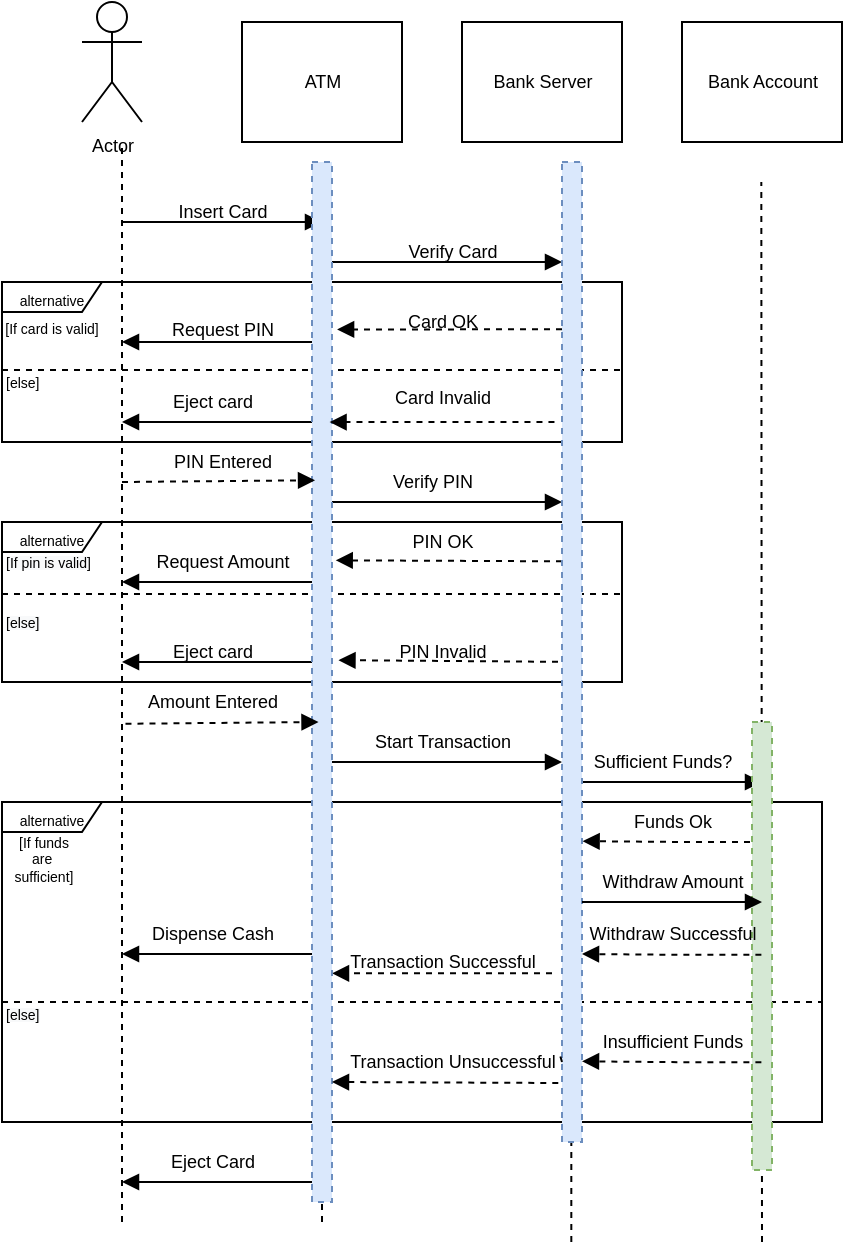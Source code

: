 <mxfile version="17.0.0" type="github"><diagram id="3p4RsmwhDI7hNYVcfH-J" name="Page-1"><mxGraphModel dx="599" dy="332" grid="1" gridSize="10" guides="1" tooltips="1" connect="1" arrows="1" fold="1" page="1" pageScale="1" pageWidth="850" pageHeight="1100" math="0" shadow="0"><root><mxCell id="0"/><mxCell id="1" parent="0"/><mxCell id="B0RhFRrQUjPGeflHpIhy-2" value="&lt;font style=&quot;font-size: 7px&quot;&gt;alternative&lt;/font&gt;" style="shape=umlFrame;whiteSpace=wrap;html=1;width=50;height=15;" vertex="1" parent="1"><mxGeometry x="230" y="150" width="310" height="80" as="geometry"/></mxCell><mxCell id="B0RhFRrQUjPGeflHpIhy-3" value="" style="line;strokeWidth=1;fillColor=none;align=left;verticalAlign=middle;spacingTop=-1;spacingLeft=3;spacingRight=3;rotatable=0;labelPosition=right;points=[];portConstraint=eastwest;dashed=1;" vertex="1" parent="1"><mxGeometry x="230" y="190" width="310" height="8" as="geometry"/></mxCell><mxCell id="B0RhFRrQUjPGeflHpIhy-5" value="&lt;font style=&quot;font-size: 7px&quot;&gt;alternative&lt;/font&gt;" style="shape=umlFrame;whiteSpace=wrap;html=1;width=50;height=15;" vertex="1" parent="1"><mxGeometry x="230" y="270" width="310" height="80" as="geometry"/></mxCell><mxCell id="B0RhFRrQUjPGeflHpIhy-6" value="" style="line;strokeWidth=1;fillColor=none;align=left;verticalAlign=middle;spacingTop=-1;spacingLeft=3;spacingRight=3;rotatable=0;labelPosition=right;points=[];portConstraint=eastwest;dashed=1;" vertex="1" parent="1"><mxGeometry x="230" y="302" width="310" height="8" as="geometry"/></mxCell><mxCell id="B0RhFRrQUjPGeflHpIhy-7" value="&lt;font style=&quot;font-size: 7px&quot;&gt;alternative&lt;/font&gt;" style="shape=umlFrame;whiteSpace=wrap;html=1;width=50;height=15;" vertex="1" parent="1"><mxGeometry x="230" y="410" width="410" height="160" as="geometry"/></mxCell><mxCell id="B0RhFRrQUjPGeflHpIhy-8" value="" style="line;strokeWidth=1;fillColor=none;align=left;verticalAlign=middle;spacingTop=-1;spacingLeft=3;spacingRight=3;rotatable=0;labelPosition=right;points=[];portConstraint=eastwest;dashed=1;" vertex="1" parent="1"><mxGeometry x="230" y="506" width="410" height="8" as="geometry"/></mxCell><mxCell id="B0RhFRrQUjPGeflHpIhy-9" value="Actor" style="shape=umlActor;verticalLabelPosition=bottom;verticalAlign=top;html=1;fontSize=9;" vertex="1" parent="1"><mxGeometry x="270" y="10" width="30" height="60" as="geometry"/></mxCell><mxCell id="B0RhFRrQUjPGeflHpIhy-10" value="ATM" style="html=1;fontSize=9;" vertex="1" parent="1"><mxGeometry x="350" y="20" width="80" height="60" as="geometry"/></mxCell><mxCell id="B0RhFRrQUjPGeflHpIhy-11" value="Bank Server" style="html=1;fontSize=9;" vertex="1" parent="1"><mxGeometry x="460" y="20" width="80" height="60" as="geometry"/></mxCell><mxCell id="B0RhFRrQUjPGeflHpIhy-12" value="Bank Account" style="html=1;fontSize=9;" vertex="1" parent="1"><mxGeometry x="570" y="20" width="80" height="60" as="geometry"/></mxCell><mxCell id="B0RhFRrQUjPGeflHpIhy-14" value="" style="endArrow=none;html=1;rounded=0;fontSize=9;dashed=1;" edge="1" parent="1"><mxGeometry width="50" height="50" relative="1" as="geometry"><mxPoint x="290" y="620" as="sourcePoint"/><mxPoint x="290" y="80" as="targetPoint"/></mxGeometry></mxCell><mxCell id="B0RhFRrQUjPGeflHpIhy-15" value="" style="endArrow=none;html=1;rounded=0;fontSize=9;dashed=1;startArrow=none;" edge="1" parent="1" source="B0RhFRrQUjPGeflHpIhy-47"><mxGeometry width="50" height="50" relative="1" as="geometry"><mxPoint x="390" y="620" as="sourcePoint"/><mxPoint x="389.5" y="90" as="targetPoint"/></mxGeometry></mxCell><mxCell id="B0RhFRrQUjPGeflHpIhy-16" value="" style="endArrow=none;html=1;rounded=0;fontSize=9;dashed=1;" edge="1" parent="1"><mxGeometry width="50" height="50" relative="1" as="geometry"><mxPoint x="514.66" y="630" as="sourcePoint"/><mxPoint x="514.66" y="90" as="targetPoint"/></mxGeometry></mxCell><mxCell id="B0RhFRrQUjPGeflHpIhy-17" value="[If card is valid]" style="text;html=1;strokeColor=none;fillColor=none;align=center;verticalAlign=middle;whiteSpace=wrap;rounded=0;dashed=1;fontSize=7;" vertex="1" parent="1"><mxGeometry x="230" y="168" width="50" height="12" as="geometry"/></mxCell><mxCell id="B0RhFRrQUjPGeflHpIhy-18" value="&lt;span style=&quot;color: rgb(0 , 0 , 0) ; font-family: &amp;#34;helvetica&amp;#34; ; font-size: 7px ; font-style: normal ; font-weight: 400 ; letter-spacing: normal ; text-align: center ; text-indent: 0px ; text-transform: none ; word-spacing: 0px ; background-color: rgb(248 , 249 , 250) ; display: inline ; float: none&quot;&gt;[If pin is valid]&lt;/span&gt;" style="text;whiteSpace=wrap;html=1;fontSize=7;" vertex="1" parent="1"><mxGeometry x="230" y="280" width="70" height="20" as="geometry"/></mxCell><mxCell id="B0RhFRrQUjPGeflHpIhy-19" value="&lt;div style=&quot;text-align: center&quot;&gt;&lt;span&gt;&lt;font face=&quot;helvetica&quot;&gt;[else]&lt;/font&gt;&lt;/span&gt;&lt;/div&gt;" style="text;whiteSpace=wrap;html=1;fontSize=7;" vertex="1" parent="1"><mxGeometry x="230" y="190" width="30" height="20" as="geometry"/></mxCell><mxCell id="B0RhFRrQUjPGeflHpIhy-20" value="&lt;span style=&quot;color: rgb(0, 0, 0); font-family: helvetica; font-size: 7px; font-style: normal; font-weight: 400; letter-spacing: normal; text-align: center; text-indent: 0px; text-transform: none; word-spacing: 0px; background-color: rgb(248, 249, 250); display: inline; float: none;&quot;&gt;[else]&lt;/span&gt;" style="text;whiteSpace=wrap;html=1;fontSize=7;" vertex="1" parent="1"><mxGeometry x="230" y="310" width="40" height="20" as="geometry"/></mxCell><mxCell id="B0RhFRrQUjPGeflHpIhy-21" value="&lt;span style=&quot;color: rgb(0, 0, 0); font-family: helvetica; font-size: 7px; font-style: normal; font-weight: 400; letter-spacing: normal; text-align: center; text-indent: 0px; text-transform: none; word-spacing: 0px; background-color: rgb(248, 249, 250); display: inline; float: none;&quot;&gt;[else]&lt;/span&gt;" style="text;whiteSpace=wrap;html=1;fontSize=7;" vertex="1" parent="1"><mxGeometry x="230" y="506" width="40" height="20" as="geometry"/></mxCell><mxCell id="B0RhFRrQUjPGeflHpIhy-22" value="&lt;div style=&quot;text-align: center&quot;&gt;&lt;span&gt;&lt;font face=&quot;helvetica&quot;&gt;[If funds are&amp;nbsp;&lt;/font&gt;&lt;/span&gt;&lt;/div&gt;&lt;div style=&quot;text-align: center&quot;&gt;&lt;span&gt;&lt;font face=&quot;helvetica&quot;&gt;sufficient]&lt;/font&gt;&lt;/span&gt;&lt;/div&gt;" style="text;whiteSpace=wrap;html=1;fontSize=7;" vertex="1" parent="1"><mxGeometry x="230" y="420" width="40" height="40" as="geometry"/></mxCell><mxCell id="B0RhFRrQUjPGeflHpIhy-23" value="" style="endArrow=block;html=1;rounded=0;fontSize=7;endFill=1;" edge="1" parent="1"><mxGeometry width="50" height="50" relative="1" as="geometry"><mxPoint x="390" y="180" as="sourcePoint"/><mxPoint x="290" y="180" as="targetPoint"/></mxGeometry></mxCell><mxCell id="B0RhFRrQUjPGeflHpIhy-24" value="" style="endArrow=block;html=1;rounded=0;fontSize=7;endFill=1;" edge="1" parent="1"><mxGeometry width="50" height="50" relative="1" as="geometry"><mxPoint x="390" y="220" as="sourcePoint"/><mxPoint x="290" y="220" as="targetPoint"/></mxGeometry></mxCell><mxCell id="B0RhFRrQUjPGeflHpIhy-25" value="" style="endArrow=block;html=1;rounded=0;fontSize=7;endFill=1;" edge="1" parent="1"><mxGeometry width="50" height="50" relative="1" as="geometry"><mxPoint x="390" y="300.0" as="sourcePoint"/><mxPoint x="290" y="300.0" as="targetPoint"/></mxGeometry></mxCell><mxCell id="B0RhFRrQUjPGeflHpIhy-26" value="" style="endArrow=block;html=1;rounded=0;fontSize=7;endFill=1;" edge="1" parent="1"><mxGeometry width="50" height="50" relative="1" as="geometry"><mxPoint x="390" y="340" as="sourcePoint"/><mxPoint x="290" y="340" as="targetPoint"/></mxGeometry></mxCell><mxCell id="B0RhFRrQUjPGeflHpIhy-27" value="" style="endArrow=block;html=1;rounded=0;fontSize=7;endFill=1;" edge="1" parent="1"><mxGeometry width="50" height="50" relative="1" as="geometry"><mxPoint x="390" y="486.0" as="sourcePoint"/><mxPoint x="290" y="486.0" as="targetPoint"/></mxGeometry></mxCell><mxCell id="B0RhFRrQUjPGeflHpIhy-28" value="" style="endArrow=block;html=1;rounded=0;fontSize=7;endFill=1;" edge="1" parent="1"><mxGeometry width="50" height="50" relative="1" as="geometry"><mxPoint x="390" y="600" as="sourcePoint"/><mxPoint x="290" y="600" as="targetPoint"/></mxGeometry></mxCell><mxCell id="B0RhFRrQUjPGeflHpIhy-29" value="" style="endArrow=block;html=1;rounded=0;fontSize=7;endFill=1;" edge="1" parent="1"><mxGeometry width="50" height="50" relative="1" as="geometry"><mxPoint x="390" y="260" as="sourcePoint"/><mxPoint x="510" y="260" as="targetPoint"/></mxGeometry></mxCell><mxCell id="B0RhFRrQUjPGeflHpIhy-30" value="" style="endArrow=block;html=1;rounded=0;fontSize=7;endFill=1;" edge="1" parent="1"><mxGeometry width="50" height="50" relative="1" as="geometry"><mxPoint x="390" y="390" as="sourcePoint"/><mxPoint x="510" y="390" as="targetPoint"/><Array as="points"/></mxGeometry></mxCell><mxCell id="B0RhFRrQUjPGeflHpIhy-32" value="" style="endArrow=block;html=1;rounded=0;fontSize=7;endFill=1;dashed=1;entryX=1.255;entryY=0.161;entryDx=0;entryDy=0;entryPerimeter=0;" edge="1" parent="1" target="B0RhFRrQUjPGeflHpIhy-47"><mxGeometry width="50" height="50" relative="1" as="geometry"><mxPoint x="510" y="173.66" as="sourcePoint"/><mxPoint x="390" y="173.66" as="targetPoint"/></mxGeometry></mxCell><mxCell id="B0RhFRrQUjPGeflHpIhy-33" value="" style="endArrow=block;html=1;rounded=0;fontSize=7;endFill=1;dashed=1;" edge="1" parent="1"><mxGeometry width="50" height="50" relative="1" as="geometry"><mxPoint x="505" y="495.66" as="sourcePoint"/><mxPoint x="395" y="495.66" as="targetPoint"/></mxGeometry></mxCell><mxCell id="B0RhFRrQUjPGeflHpIhy-36" value="" style="endArrow=block;html=1;rounded=0;fontSize=7;endFill=1;dashed=1;entryX=1.186;entryY=0.383;entryDx=0;entryDy=0;entryPerimeter=0;" edge="1" parent="1" target="B0RhFRrQUjPGeflHpIhy-47"><mxGeometry width="50" height="50" relative="1" as="geometry"><mxPoint x="510" y="289.66" as="sourcePoint"/><mxPoint x="390" y="289.66" as="targetPoint"/></mxGeometry></mxCell><mxCell id="B0RhFRrQUjPGeflHpIhy-41" value="" style="endArrow=block;html=1;rounded=0;fontSize=7;endFill=1;dashed=1;entryX=1.324;entryY=0.479;entryDx=0;entryDy=0;entryPerimeter=0;" edge="1" parent="1" target="B0RhFRrQUjPGeflHpIhy-47"><mxGeometry width="50" height="50" relative="1" as="geometry"><mxPoint x="520" y="340.0" as="sourcePoint"/><mxPoint x="400" y="340.0" as="targetPoint"/></mxGeometry></mxCell><mxCell id="B0RhFRrQUjPGeflHpIhy-42" value="" style="endArrow=block;html=1;rounded=0;fontSize=7;endFill=1;dashed=1;entryX=1.031;entryY=0.693;entryDx=0;entryDy=0;entryPerimeter=0;" edge="1" parent="1" target="B0RhFRrQUjPGeflHpIhy-49"><mxGeometry width="50" height="50" relative="1" as="geometry"><mxPoint x="610" y="430" as="sourcePoint"/><mxPoint x="510" y="430.0" as="targetPoint"/><Array as="points"><mxPoint x="570" y="430"/></Array></mxGeometry></mxCell><mxCell id="B0RhFRrQUjPGeflHpIhy-44" value="" style="endArrow=block;html=1;rounded=0;fontSize=7;endFill=1;" edge="1" parent="1"><mxGeometry width="50" height="50" relative="1" as="geometry"><mxPoint x="390" y="140" as="sourcePoint"/><mxPoint x="510" y="140" as="targetPoint"/></mxGeometry></mxCell><mxCell id="B0RhFRrQUjPGeflHpIhy-45" value="" style="endArrow=block;html=1;rounded=0;fontSize=7;endFill=1;" edge="1" parent="1"><mxGeometry width="50" height="50" relative="1" as="geometry"><mxPoint x="290" y="120" as="sourcePoint"/><mxPoint x="390" y="120" as="targetPoint"/></mxGeometry></mxCell><mxCell id="B0RhFRrQUjPGeflHpIhy-46" value="" style="endArrow=block;html=1;rounded=0;fontSize=7;endFill=1;" edge="1" parent="1"><mxGeometry width="50" height="50" relative="1" as="geometry"><mxPoint x="510" y="400.0" as="sourcePoint"/><mxPoint x="610" y="400.0" as="targetPoint"/><Array as="points"><mxPoint x="560" y="400"/></Array></mxGeometry></mxCell><mxCell id="B0RhFRrQUjPGeflHpIhy-47" value="" style="html=1;points=[];perimeter=orthogonalPerimeter;dashed=1;fontSize=7;fillColor=#dae8fc;strokeColor=#6c8ebf;" vertex="1" parent="1"><mxGeometry x="385" y="90" width="10" height="520" as="geometry"/></mxCell><mxCell id="B0RhFRrQUjPGeflHpIhy-48" value="" style="endArrow=none;html=1;rounded=0;fontSize=9;dashed=1;" edge="1" parent="1" target="B0RhFRrQUjPGeflHpIhy-47"><mxGeometry width="50" height="50" relative="1" as="geometry"><mxPoint x="390" y="620.0" as="sourcePoint"/><mxPoint x="389.5" y="90" as="targetPoint"/></mxGeometry></mxCell><mxCell id="B0RhFRrQUjPGeflHpIhy-49" value="" style="html=1;points=[];perimeter=orthogonalPerimeter;dashed=1;fontSize=7;fillColor=#dae8fc;strokeColor=#6c8ebf;" vertex="1" parent="1"><mxGeometry x="510" y="90" width="10" height="490" as="geometry"/></mxCell><mxCell id="B0RhFRrQUjPGeflHpIhy-52" value="" style="endArrow=none;html=1;rounded=0;fontSize=9;dashed=1;" edge="1" parent="1"><mxGeometry width="50" height="50" relative="1" as="geometry"><mxPoint x="610" y="630" as="sourcePoint"/><mxPoint x="609.66" y="100" as="targetPoint"/></mxGeometry></mxCell><mxCell id="B0RhFRrQUjPGeflHpIhy-53" value="" style="html=1;points=[];perimeter=orthogonalPerimeter;dashed=1;fontSize=7;fillColor=#d5e8d4;strokeColor=#82b366;" vertex="1" parent="1"><mxGeometry x="605" y="370" width="10" height="224" as="geometry"/></mxCell><mxCell id="B0RhFRrQUjPGeflHpIhy-54" value="Insert Card" style="text;html=1;align=center;verticalAlign=middle;resizable=0;points=[];autosize=1;strokeColor=none;fillColor=none;fontSize=9;" vertex="1" parent="1"><mxGeometry x="310" y="105" width="60" height="20" as="geometry"/></mxCell><mxCell id="B0RhFRrQUjPGeflHpIhy-55" value="Request PIN" style="text;html=1;align=center;verticalAlign=middle;resizable=0;points=[];autosize=1;strokeColor=none;fillColor=none;fontSize=9;" vertex="1" parent="1"><mxGeometry x="305" y="164" width="70" height="20" as="geometry"/></mxCell><mxCell id="B0RhFRrQUjPGeflHpIhy-56" value="Card Invalid" style="text;html=1;align=center;verticalAlign=middle;resizable=0;points=[];autosize=1;strokeColor=none;fillColor=none;fontSize=9;" vertex="1" parent="1"><mxGeometry x="420" y="198" width="60" height="20" as="geometry"/></mxCell><mxCell id="B0RhFRrQUjPGeflHpIhy-57" value="Card OK" style="text;html=1;align=center;verticalAlign=middle;resizable=0;points=[];autosize=1;strokeColor=none;fillColor=none;fontSize=9;" vertex="1" parent="1"><mxGeometry x="425" y="160" width="50" height="20" as="geometry"/></mxCell><mxCell id="B0RhFRrQUjPGeflHpIhy-58" value="Verify Card" style="text;html=1;align=center;verticalAlign=middle;resizable=0;points=[];autosize=1;strokeColor=none;fillColor=none;fontSize=9;" vertex="1" parent="1"><mxGeometry x="425" y="125" width="60" height="20" as="geometry"/></mxCell><mxCell id="B0RhFRrQUjPGeflHpIhy-61" value="" style="endArrow=block;html=1;rounded=0;fontSize=7;endFill=1;dashed=1;entryX=1.255;entryY=0.161;entryDx=0;entryDy=0;entryPerimeter=0;" edge="1" parent="1"><mxGeometry width="50" height="50" relative="1" as="geometry"><mxPoint x="506.23" y="220.0" as="sourcePoint"/><mxPoint x="393.78" y="220.06" as="targetPoint"/></mxGeometry></mxCell><mxCell id="B0RhFRrQUjPGeflHpIhy-62" value="PIN OK" style="text;html=1;align=center;verticalAlign=middle;resizable=0;points=[];autosize=1;strokeColor=none;fillColor=none;fontSize=9;" vertex="1" parent="1"><mxGeometry x="425" y="270" width="50" height="20" as="geometry"/></mxCell><mxCell id="B0RhFRrQUjPGeflHpIhy-63" value="Eject card" style="text;html=1;align=center;verticalAlign=middle;resizable=0;points=[];autosize=1;strokeColor=none;fillColor=none;fontSize=9;" vertex="1" parent="1"><mxGeometry x="305" y="200" width="60" height="20" as="geometry"/></mxCell><mxCell id="B0RhFRrQUjPGeflHpIhy-64" value="PIN Invalid" style="text;html=1;align=center;verticalAlign=middle;resizable=0;points=[];autosize=1;strokeColor=none;fillColor=none;fontSize=9;" vertex="1" parent="1"><mxGeometry x="420" y="325" width="60" height="20" as="geometry"/></mxCell><mxCell id="B0RhFRrQUjPGeflHpIhy-65" value="Eject card" style="text;html=1;align=center;verticalAlign=middle;resizable=0;points=[];autosize=1;strokeColor=none;fillColor=none;fontSize=9;" vertex="1" parent="1"><mxGeometry x="305" y="325" width="60" height="20" as="geometry"/></mxCell><mxCell id="B0RhFRrQUjPGeflHpIhy-66" value="Request Amount" style="text;html=1;align=center;verticalAlign=middle;resizable=0;points=[];autosize=1;strokeColor=none;fillColor=none;fontSize=9;" vertex="1" parent="1"><mxGeometry x="300" y="280" width="80" height="20" as="geometry"/></mxCell><mxCell id="B0RhFRrQUjPGeflHpIhy-67" value="" style="endArrow=block;html=1;rounded=0;fontSize=7;endFill=1;entryX=0.152;entryY=0.306;entryDx=0;entryDy=0;entryPerimeter=0;dashed=1;" edge="1" parent="1" target="B0RhFRrQUjPGeflHpIhy-47"><mxGeometry width="50" height="50" relative="1" as="geometry"><mxPoint x="290" y="250" as="sourcePoint"/><mxPoint x="380" y="250" as="targetPoint"/></mxGeometry></mxCell><mxCell id="B0RhFRrQUjPGeflHpIhy-68" value="Verify PIN" style="text;html=1;align=center;verticalAlign=middle;resizable=0;points=[];autosize=1;strokeColor=none;fillColor=none;fontSize=9;" vertex="1" parent="1"><mxGeometry x="415" y="240" width="60" height="20" as="geometry"/></mxCell><mxCell id="B0RhFRrQUjPGeflHpIhy-69" value="PIN Entered" style="text;html=1;align=center;verticalAlign=middle;resizable=0;points=[];autosize=1;strokeColor=none;fillColor=none;fontSize=9;" vertex="1" parent="1"><mxGeometry x="310" y="230" width="60" height="20" as="geometry"/></mxCell><mxCell id="B0RhFRrQUjPGeflHpIhy-71" value="" style="endArrow=block;html=1;rounded=0;fontSize=7;endFill=1;entryX=0.152;entryY=0.306;entryDx=0;entryDy=0;entryPerimeter=0;dashed=1;" edge="1" parent="1"><mxGeometry width="50" height="50" relative="1" as="geometry"><mxPoint x="291.74" y="370.88" as="sourcePoint"/><mxPoint x="388.26" y="370" as="targetPoint"/></mxGeometry></mxCell><mxCell id="B0RhFRrQUjPGeflHpIhy-72" value="Sufficient Funds?" style="text;html=1;align=center;verticalAlign=middle;resizable=0;points=[];autosize=1;strokeColor=none;fillColor=none;fontSize=9;" vertex="1" parent="1"><mxGeometry x="520" y="380" width="80" height="20" as="geometry"/></mxCell><mxCell id="B0RhFRrQUjPGeflHpIhy-73" value="Start Transaction" style="text;html=1;align=center;verticalAlign=middle;resizable=0;points=[];autosize=1;strokeColor=none;fillColor=none;fontSize=9;" vertex="1" parent="1"><mxGeometry x="410" y="370" width="80" height="20" as="geometry"/></mxCell><mxCell id="B0RhFRrQUjPGeflHpIhy-74" value="Amount Entered" style="text;html=1;align=center;verticalAlign=middle;resizable=0;points=[];autosize=1;strokeColor=none;fillColor=none;fontSize=9;" vertex="1" parent="1"><mxGeometry x="295" y="350" width="80" height="20" as="geometry"/></mxCell><mxCell id="B0RhFRrQUjPGeflHpIhy-75" value="Dispense Cash" style="text;html=1;align=center;verticalAlign=middle;resizable=0;points=[];autosize=1;strokeColor=none;fillColor=none;fontSize=9;" vertex="1" parent="1"><mxGeometry x="295" y="466" width="80" height="20" as="geometry"/></mxCell><mxCell id="B0RhFRrQUjPGeflHpIhy-76" value="Eject Card" style="text;html=1;align=center;verticalAlign=middle;resizable=0;points=[];autosize=1;strokeColor=none;fillColor=none;fontSize=9;" vertex="1" parent="1"><mxGeometry x="305" y="580" width="60" height="20" as="geometry"/></mxCell><mxCell id="B0RhFRrQUjPGeflHpIhy-77" value="Transaction Successful" style="text;html=1;align=center;verticalAlign=middle;resizable=0;points=[];autosize=1;strokeColor=none;fillColor=none;fontSize=9;" vertex="1" parent="1"><mxGeometry x="395" y="480" width="110" height="20" as="geometry"/></mxCell><mxCell id="B0RhFRrQUjPGeflHpIhy-79" value="" style="endArrow=none;html=1;rounded=0;fontSize=7;endFill=1;dashed=1;entryX=0.91;entryY=0.864;entryDx=0;entryDy=0;entryPerimeter=0;" edge="1" parent="1"><mxGeometry width="50" height="50" relative="1" as="geometry"><mxPoint x="510" y="540.0" as="sourcePoint"/><mxPoint x="509.2" y="537.28" as="targetPoint"/></mxGeometry></mxCell><mxCell id="B0RhFRrQUjPGeflHpIhy-80" value="Transaction Unsuccessful" style="text;html=1;align=center;verticalAlign=middle;resizable=0;points=[];autosize=1;strokeColor=none;fillColor=none;fontSize=9;" vertex="1" parent="1"><mxGeometry x="395" y="530" width="120" height="20" as="geometry"/></mxCell><mxCell id="B0RhFRrQUjPGeflHpIhy-81" value="" style="endArrow=block;html=1;rounded=0;fontSize=7;endFill=1;dashed=1;entryX=1.186;entryY=0.383;entryDx=0;entryDy=0;entryPerimeter=0;" edge="1" parent="1"><mxGeometry width="50" height="50" relative="1" as="geometry"><mxPoint x="508.14" y="550.5" as="sourcePoint"/><mxPoint x="395.0" y="550.0" as="targetPoint"/></mxGeometry></mxCell><mxCell id="B0RhFRrQUjPGeflHpIhy-85" value="" style="endArrow=block;html=1;rounded=0;fontSize=7;endFill=1;dashed=1;entryX=1.031;entryY=0.693;entryDx=0;entryDy=0;entryPerimeter=0;" edge="1" parent="1"><mxGeometry width="50" height="50" relative="1" as="geometry"><mxPoint x="609.69" y="486.43" as="sourcePoint"/><mxPoint x="520" y="486.0" as="targetPoint"/><Array as="points"><mxPoint x="569.69" y="486.43"/></Array></mxGeometry></mxCell><mxCell id="B0RhFRrQUjPGeflHpIhy-86" value="Funds Ok" style="text;html=1;align=center;verticalAlign=middle;resizable=0;points=[];autosize=1;strokeColor=none;fillColor=none;fontSize=9;" vertex="1" parent="1"><mxGeometry x="540" y="410" width="50" height="20" as="geometry"/></mxCell><mxCell id="B0RhFRrQUjPGeflHpIhy-87" value="" style="endArrow=block;html=1;rounded=0;fontSize=7;endFill=1;" edge="1" parent="1"><mxGeometry width="50" height="50" relative="1" as="geometry"><mxPoint x="520" y="460.0" as="sourcePoint"/><mxPoint x="610" y="460" as="targetPoint"/><Array as="points"/></mxGeometry></mxCell><mxCell id="B0RhFRrQUjPGeflHpIhy-88" value="Withdraw Amount" style="text;html=1;align=center;verticalAlign=middle;resizable=0;points=[];autosize=1;strokeColor=none;fillColor=none;fontSize=9;" vertex="1" parent="1"><mxGeometry x="520" y="440" width="90" height="20" as="geometry"/></mxCell><mxCell id="B0RhFRrQUjPGeflHpIhy-89" value="Withdraw Successful" style="text;html=1;align=center;verticalAlign=middle;resizable=0;points=[];autosize=1;strokeColor=none;fillColor=none;fontSize=9;" vertex="1" parent="1"><mxGeometry x="515" y="466" width="100" height="20" as="geometry"/></mxCell><mxCell id="B0RhFRrQUjPGeflHpIhy-90" value="" style="endArrow=block;html=1;rounded=0;fontSize=7;endFill=1;dashed=1;entryX=1.031;entryY=0.693;entryDx=0;entryDy=0;entryPerimeter=0;" edge="1" parent="1"><mxGeometry width="50" height="50" relative="1" as="geometry"><mxPoint x="609.69" y="540.09" as="sourcePoint"/><mxPoint x="520" y="539.66" as="targetPoint"/><Array as="points"><mxPoint x="569.69" y="540.09"/></Array></mxGeometry></mxCell><mxCell id="B0RhFRrQUjPGeflHpIhy-91" value="Insufficient Funds" style="text;html=1;align=center;verticalAlign=middle;resizable=0;points=[];autosize=1;strokeColor=none;fillColor=none;fontSize=9;" vertex="1" parent="1"><mxGeometry x="520" y="520" width="90" height="20" as="geometry"/></mxCell></root></mxGraphModel></diagram></mxfile>